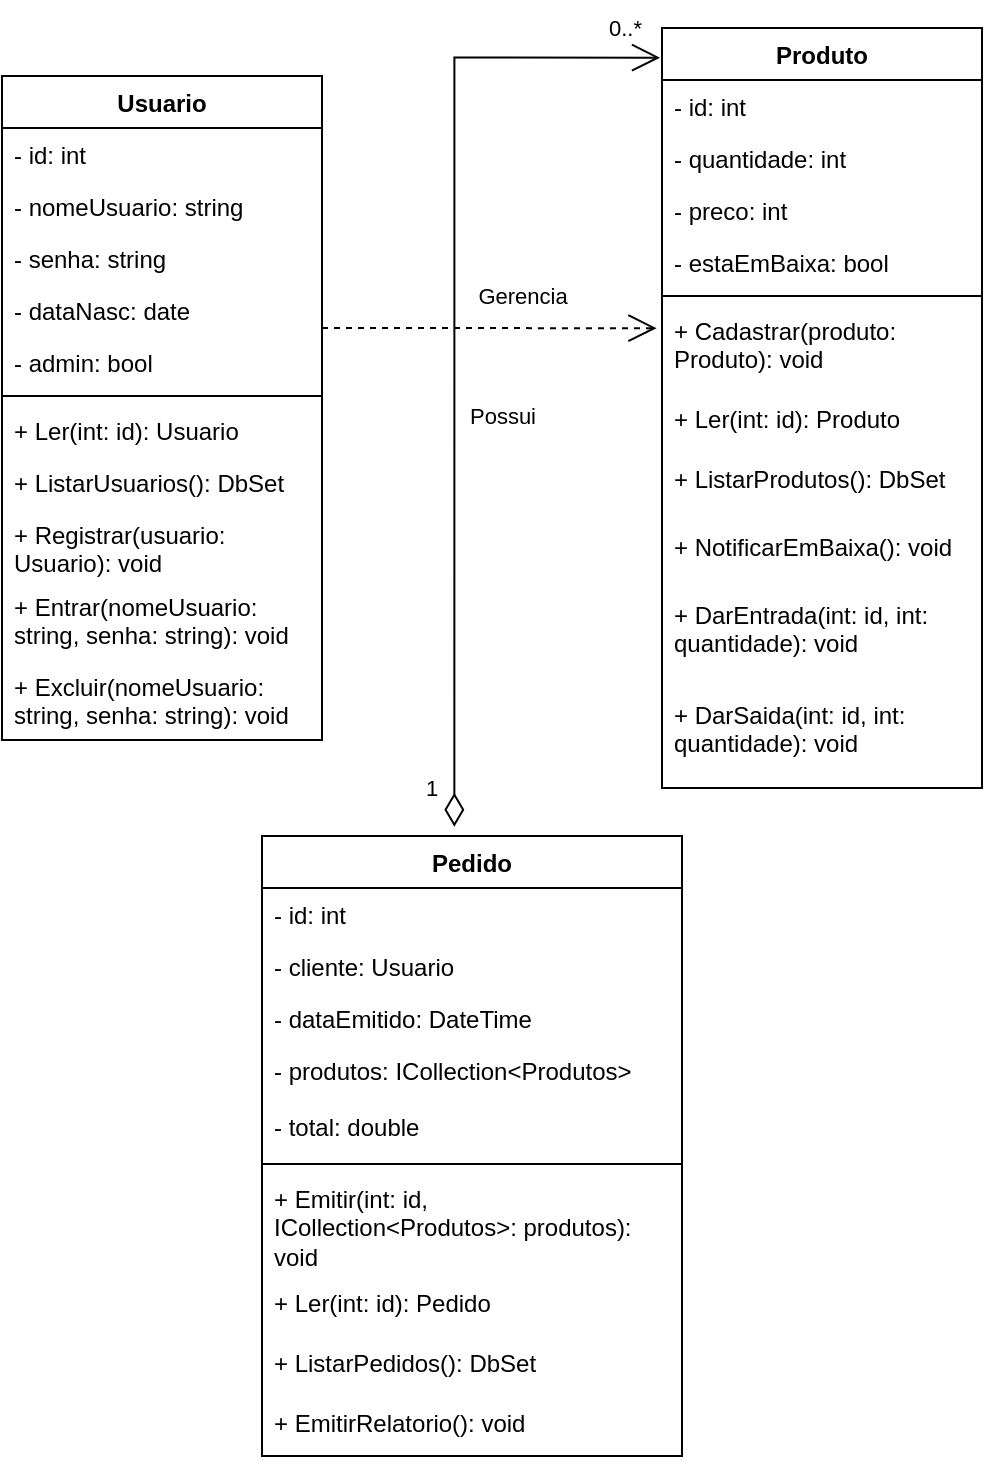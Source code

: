 <mxfile version="21.7.5" type="device">
  <diagram id="C5RBs43oDa-KdzZeNtuy" name="Page-1">
    <mxGraphModel dx="1028" dy="638" grid="1" gridSize="10" guides="1" tooltips="1" connect="1" arrows="1" fold="1" page="1" pageScale="1" pageWidth="827" pageHeight="1169" math="0" shadow="0">
      <root>
        <mxCell id="WIyWlLk6GJQsqaUBKTNV-0" />
        <mxCell id="WIyWlLk6GJQsqaUBKTNV-1" parent="WIyWlLk6GJQsqaUBKTNV-0" />
        <mxCell id="rwn7yWxqM00RN5rTeE-C-0" value="Usuario" style="swimlane;fontStyle=1;align=center;verticalAlign=top;childLayout=stackLayout;horizontal=1;startSize=26;horizontalStack=0;resizeParent=1;resizeParentMax=0;resizeLast=0;collapsible=1;marginBottom=0;whiteSpace=wrap;html=1;gradientColor=none;" vertex="1" parent="WIyWlLk6GJQsqaUBKTNV-1">
          <mxGeometry x="160" y="270" width="160" height="332" as="geometry" />
        </mxCell>
        <mxCell id="rwn7yWxqM00RN5rTeE-C-16" value="- id: int" style="text;strokeColor=none;fillColor=none;align=left;verticalAlign=top;spacingLeft=4;spacingRight=4;overflow=hidden;rotatable=0;points=[[0,0.5],[1,0.5]];portConstraint=eastwest;whiteSpace=wrap;html=1;" vertex="1" parent="rwn7yWxqM00RN5rTeE-C-0">
          <mxGeometry y="26" width="160" height="26" as="geometry" />
        </mxCell>
        <mxCell id="rwn7yWxqM00RN5rTeE-C-1" value="- nomeUsuario: string" style="text;strokeColor=none;fillColor=none;align=left;verticalAlign=top;spacingLeft=4;spacingRight=4;overflow=hidden;rotatable=0;points=[[0,0.5],[1,0.5]];portConstraint=eastwest;whiteSpace=wrap;html=1;" vertex="1" parent="rwn7yWxqM00RN5rTeE-C-0">
          <mxGeometry y="52" width="160" height="26" as="geometry" />
        </mxCell>
        <mxCell id="rwn7yWxqM00RN5rTeE-C-8" value="- senha: string" style="text;strokeColor=none;fillColor=none;align=left;verticalAlign=top;spacingLeft=4;spacingRight=4;overflow=hidden;rotatable=0;points=[[0,0.5],[1,0.5]];portConstraint=eastwest;whiteSpace=wrap;html=1;" vertex="1" parent="rwn7yWxqM00RN5rTeE-C-0">
          <mxGeometry y="78" width="160" height="26" as="geometry" />
        </mxCell>
        <mxCell id="rwn7yWxqM00RN5rTeE-C-4" value="- dataNasc: date" style="text;strokeColor=none;fillColor=none;align=left;verticalAlign=top;spacingLeft=4;spacingRight=4;overflow=hidden;rotatable=0;points=[[0,0.5],[1,0.5]];portConstraint=eastwest;whiteSpace=wrap;html=1;" vertex="1" parent="rwn7yWxqM00RN5rTeE-C-0">
          <mxGeometry y="104" width="160" height="26" as="geometry" />
        </mxCell>
        <mxCell id="rwn7yWxqM00RN5rTeE-C-5" value="- admin: bool" style="text;strokeColor=none;fillColor=none;align=left;verticalAlign=top;spacingLeft=4;spacingRight=4;overflow=hidden;rotatable=0;points=[[0,0.5],[1,0.5]];portConstraint=eastwest;whiteSpace=wrap;html=1;" vertex="1" parent="rwn7yWxqM00RN5rTeE-C-0">
          <mxGeometry y="130" width="160" height="26" as="geometry" />
        </mxCell>
        <mxCell id="rwn7yWxqM00RN5rTeE-C-2" value="" style="line;strokeWidth=1;fillColor=none;align=left;verticalAlign=middle;spacingTop=-1;spacingLeft=3;spacingRight=3;rotatable=0;labelPosition=right;points=[];portConstraint=eastwest;strokeColor=inherit;" vertex="1" parent="rwn7yWxqM00RN5rTeE-C-0">
          <mxGeometry y="156" width="160" height="8" as="geometry" />
        </mxCell>
        <mxCell id="rwn7yWxqM00RN5rTeE-C-43" value="+ Ler(int: id): Usuario" style="text;strokeColor=none;fillColor=none;align=left;verticalAlign=top;spacingLeft=4;spacingRight=4;overflow=hidden;rotatable=0;points=[[0,0.5],[1,0.5]];portConstraint=eastwest;whiteSpace=wrap;html=1;" vertex="1" parent="rwn7yWxqM00RN5rTeE-C-0">
          <mxGeometry y="164" width="160" height="26" as="geometry" />
        </mxCell>
        <mxCell id="rwn7yWxqM00RN5rTeE-C-44" value="+ ListarUsuarios(): DbSet" style="text;strokeColor=none;fillColor=none;align=left;verticalAlign=top;spacingLeft=4;spacingRight=4;overflow=hidden;rotatable=0;points=[[0,0.5],[1,0.5]];portConstraint=eastwest;whiteSpace=wrap;html=1;" vertex="1" parent="rwn7yWxqM00RN5rTeE-C-0">
          <mxGeometry y="190" width="160" height="26" as="geometry" />
        </mxCell>
        <mxCell id="rwn7yWxqM00RN5rTeE-C-3" value="+ Registrar(usuario: Usuario): void" style="text;strokeColor=none;fillColor=none;align=left;verticalAlign=top;spacingLeft=4;spacingRight=4;overflow=hidden;rotatable=0;points=[[0,0.5],[1,0.5]];portConstraint=eastwest;whiteSpace=wrap;html=1;" vertex="1" parent="rwn7yWxqM00RN5rTeE-C-0">
          <mxGeometry y="216" width="160" height="36" as="geometry" />
        </mxCell>
        <mxCell id="rwn7yWxqM00RN5rTeE-C-9" value="+ Entrar(nomeUsuario: string, senha: string): void" style="text;strokeColor=none;fillColor=none;align=left;verticalAlign=top;spacingLeft=4;spacingRight=4;overflow=hidden;rotatable=0;points=[[0,0.5],[1,0.5]];portConstraint=eastwest;whiteSpace=wrap;html=1;" vertex="1" parent="rwn7yWxqM00RN5rTeE-C-0">
          <mxGeometry y="252" width="160" height="40" as="geometry" />
        </mxCell>
        <mxCell id="rwn7yWxqM00RN5rTeE-C-10" value="+ Excluir(nomeUsuario: string, senha: string): void" style="text;strokeColor=none;fillColor=none;align=left;verticalAlign=top;spacingLeft=4;spacingRight=4;overflow=hidden;rotatable=0;points=[[0,0.5],[1,0.5]];portConstraint=eastwest;whiteSpace=wrap;html=1;" vertex="1" parent="rwn7yWxqM00RN5rTeE-C-0">
          <mxGeometry y="292" width="160" height="40" as="geometry" />
        </mxCell>
        <mxCell id="rwn7yWxqM00RN5rTeE-C-12" value="Produto" style="swimlane;fontStyle=1;align=center;verticalAlign=top;childLayout=stackLayout;horizontal=1;startSize=26;horizontalStack=0;resizeParent=1;resizeParentMax=0;resizeLast=0;collapsible=1;marginBottom=0;whiteSpace=wrap;html=1;" vertex="1" parent="WIyWlLk6GJQsqaUBKTNV-1">
          <mxGeometry x="490" y="246" width="160" height="380" as="geometry" />
        </mxCell>
        <mxCell id="rwn7yWxqM00RN5rTeE-C-13" value="- id: int" style="text;strokeColor=none;fillColor=none;align=left;verticalAlign=top;spacingLeft=4;spacingRight=4;overflow=hidden;rotatable=0;points=[[0,0.5],[1,0.5]];portConstraint=eastwest;whiteSpace=wrap;html=1;" vertex="1" parent="rwn7yWxqM00RN5rTeE-C-12">
          <mxGeometry y="26" width="160" height="26" as="geometry" />
        </mxCell>
        <mxCell id="rwn7yWxqM00RN5rTeE-C-17" value="- quantidade: int" style="text;strokeColor=none;fillColor=none;align=left;verticalAlign=top;spacingLeft=4;spacingRight=4;overflow=hidden;rotatable=0;points=[[0,0.5],[1,0.5]];portConstraint=eastwest;whiteSpace=wrap;html=1;" vertex="1" parent="rwn7yWxqM00RN5rTeE-C-12">
          <mxGeometry y="52" width="160" height="26" as="geometry" />
        </mxCell>
        <mxCell id="rwn7yWxqM00RN5rTeE-C-19" value="- preco: int" style="text;strokeColor=none;fillColor=none;align=left;verticalAlign=top;spacingLeft=4;spacingRight=4;overflow=hidden;rotatable=0;points=[[0,0.5],[1,0.5]];portConstraint=eastwest;whiteSpace=wrap;html=1;" vertex="1" parent="rwn7yWxqM00RN5rTeE-C-12">
          <mxGeometry y="78" width="160" height="26" as="geometry" />
        </mxCell>
        <mxCell id="rwn7yWxqM00RN5rTeE-C-21" value="- estaEmBaixa: bool" style="text;strokeColor=none;fillColor=none;align=left;verticalAlign=top;spacingLeft=4;spacingRight=4;overflow=hidden;rotatable=0;points=[[0,0.5],[1,0.5]];portConstraint=eastwest;whiteSpace=wrap;html=1;" vertex="1" parent="rwn7yWxqM00RN5rTeE-C-12">
          <mxGeometry y="104" width="160" height="26" as="geometry" />
        </mxCell>
        <mxCell id="rwn7yWxqM00RN5rTeE-C-14" value="" style="line;strokeWidth=1;fillColor=none;align=left;verticalAlign=middle;spacingTop=-1;spacingLeft=3;spacingRight=3;rotatable=0;labelPosition=right;points=[];portConstraint=eastwest;strokeColor=inherit;" vertex="1" parent="rwn7yWxqM00RN5rTeE-C-12">
          <mxGeometry y="130" width="160" height="8" as="geometry" />
        </mxCell>
        <mxCell id="rwn7yWxqM00RN5rTeE-C-18" value="+ Cadastrar(produto: Produto): void" style="text;strokeColor=none;fillColor=none;align=left;verticalAlign=top;spacingLeft=4;spacingRight=4;overflow=hidden;rotatable=0;points=[[0,0.5],[1,0.5]];portConstraint=eastwest;whiteSpace=wrap;html=1;" vertex="1" parent="rwn7yWxqM00RN5rTeE-C-12">
          <mxGeometry y="138" width="160" height="44" as="geometry" />
        </mxCell>
        <mxCell id="rwn7yWxqM00RN5rTeE-C-15" value="+ Ler(int: id): Produto" style="text;strokeColor=none;fillColor=none;align=left;verticalAlign=top;spacingLeft=4;spacingRight=4;overflow=hidden;rotatable=0;points=[[0,0.5],[1,0.5]];portConstraint=eastwest;whiteSpace=wrap;html=1;" vertex="1" parent="rwn7yWxqM00RN5rTeE-C-12">
          <mxGeometry y="182" width="160" height="30" as="geometry" />
        </mxCell>
        <mxCell id="rwn7yWxqM00RN5rTeE-C-20" value="+ ListarProdutos(): DbSet" style="text;strokeColor=none;fillColor=none;align=left;verticalAlign=top;spacingLeft=4;spacingRight=4;overflow=hidden;rotatable=0;points=[[0,0.5],[1,0.5]];portConstraint=eastwest;whiteSpace=wrap;html=1;" vertex="1" parent="rwn7yWxqM00RN5rTeE-C-12">
          <mxGeometry y="212" width="160" height="34" as="geometry" />
        </mxCell>
        <mxCell id="rwn7yWxqM00RN5rTeE-C-22" value="+ NotificarEmBaixa(): void" style="text;strokeColor=none;fillColor=none;align=left;verticalAlign=top;spacingLeft=4;spacingRight=4;overflow=hidden;rotatable=0;points=[[0,0.5],[1,0.5]];portConstraint=eastwest;whiteSpace=wrap;html=1;" vertex="1" parent="rwn7yWxqM00RN5rTeE-C-12">
          <mxGeometry y="246" width="160" height="34" as="geometry" />
        </mxCell>
        <mxCell id="rwn7yWxqM00RN5rTeE-C-36" value="+ DarEntrada(int: id, int: quantidade): void" style="text;strokeColor=none;fillColor=none;align=left;verticalAlign=top;spacingLeft=4;spacingRight=4;overflow=hidden;rotatable=0;points=[[0,0.5],[1,0.5]];portConstraint=eastwest;whiteSpace=wrap;html=1;" vertex="1" parent="rwn7yWxqM00RN5rTeE-C-12">
          <mxGeometry y="280" width="160" height="50" as="geometry" />
        </mxCell>
        <mxCell id="rwn7yWxqM00RN5rTeE-C-37" value="+ DarSaida(int: id, int: quantidade): void" style="text;strokeColor=none;fillColor=none;align=left;verticalAlign=top;spacingLeft=4;spacingRight=4;overflow=hidden;rotatable=0;points=[[0,0.5],[1,0.5]];portConstraint=eastwest;whiteSpace=wrap;html=1;" vertex="1" parent="rwn7yWxqM00RN5rTeE-C-12">
          <mxGeometry y="330" width="160" height="50" as="geometry" />
        </mxCell>
        <mxCell id="rwn7yWxqM00RN5rTeE-C-28" value="Gerencia" style="endArrow=open;endSize=12;dashed=1;html=1;rounded=0;entryX=-0.017;entryY=0.275;entryDx=0;entryDy=0;entryPerimeter=0;" edge="1" parent="WIyWlLk6GJQsqaUBKTNV-1" target="rwn7yWxqM00RN5rTeE-C-18">
          <mxGeometry x="0.196" y="16" width="160" relative="1" as="geometry">
            <mxPoint x="320" y="396" as="sourcePoint" />
            <mxPoint x="480" y="396" as="targetPoint" />
            <mxPoint as="offset" />
          </mxGeometry>
        </mxCell>
        <mxCell id="rwn7yWxqM00RN5rTeE-C-38" value="Pedido" style="swimlane;fontStyle=1;align=center;verticalAlign=top;childLayout=stackLayout;horizontal=1;startSize=26;horizontalStack=0;resizeParent=1;resizeParentMax=0;resizeLast=0;collapsible=1;marginBottom=0;whiteSpace=wrap;html=1;" vertex="1" parent="WIyWlLk6GJQsqaUBKTNV-1">
          <mxGeometry x="290" y="650" width="210" height="310" as="geometry" />
        </mxCell>
        <mxCell id="rwn7yWxqM00RN5rTeE-C-39" value="- id: int" style="text;strokeColor=none;fillColor=none;align=left;verticalAlign=top;spacingLeft=4;spacingRight=4;overflow=hidden;rotatable=0;points=[[0,0.5],[1,0.5]];portConstraint=eastwest;whiteSpace=wrap;html=1;" vertex="1" parent="rwn7yWxqM00RN5rTeE-C-38">
          <mxGeometry y="26" width="210" height="26" as="geometry" />
        </mxCell>
        <mxCell id="rwn7yWxqM00RN5rTeE-C-51" value="- cliente: Usuario" style="text;strokeColor=none;fillColor=none;align=left;verticalAlign=top;spacingLeft=4;spacingRight=4;overflow=hidden;rotatable=0;points=[[0,0.5],[1,0.5]];portConstraint=eastwest;whiteSpace=wrap;html=1;" vertex="1" parent="rwn7yWxqM00RN5rTeE-C-38">
          <mxGeometry y="52" width="210" height="26" as="geometry" />
        </mxCell>
        <mxCell id="rwn7yWxqM00RN5rTeE-C-49" value="- dataEmitido: DateTime" style="text;strokeColor=none;fillColor=none;align=left;verticalAlign=top;spacingLeft=4;spacingRight=4;overflow=hidden;rotatable=0;points=[[0,0.5],[1,0.5]];portConstraint=eastwest;whiteSpace=wrap;html=1;" vertex="1" parent="rwn7yWxqM00RN5rTeE-C-38">
          <mxGeometry y="78" width="210" height="26" as="geometry" />
        </mxCell>
        <mxCell id="rwn7yWxqM00RN5rTeE-C-42" value="- produtos: ICollection&amp;lt;Produtos&amp;gt;" style="text;strokeColor=none;fillColor=none;align=left;verticalAlign=top;spacingLeft=4;spacingRight=4;overflow=hidden;rotatable=0;points=[[0,0.5],[1,0.5]];portConstraint=eastwest;whiteSpace=wrap;html=1;" vertex="1" parent="rwn7yWxqM00RN5rTeE-C-38">
          <mxGeometry y="104" width="210" height="28" as="geometry" />
        </mxCell>
        <mxCell id="rwn7yWxqM00RN5rTeE-C-50" value="- total: double" style="text;strokeColor=none;fillColor=none;align=left;verticalAlign=top;spacingLeft=4;spacingRight=4;overflow=hidden;rotatable=0;points=[[0,0.5],[1,0.5]];portConstraint=eastwest;whiteSpace=wrap;html=1;" vertex="1" parent="rwn7yWxqM00RN5rTeE-C-38">
          <mxGeometry y="132" width="210" height="28" as="geometry" />
        </mxCell>
        <mxCell id="rwn7yWxqM00RN5rTeE-C-40" value="" style="line;strokeWidth=1;fillColor=none;align=left;verticalAlign=middle;spacingTop=-1;spacingLeft=3;spacingRight=3;rotatable=0;labelPosition=right;points=[];portConstraint=eastwest;strokeColor=inherit;" vertex="1" parent="rwn7yWxqM00RN5rTeE-C-38">
          <mxGeometry y="160" width="210" height="8" as="geometry" />
        </mxCell>
        <mxCell id="rwn7yWxqM00RN5rTeE-C-41" value="+ Emitir(int: id, ICollection&amp;lt;Produtos&amp;gt;: produtos): void" style="text;strokeColor=none;fillColor=none;align=left;verticalAlign=top;spacingLeft=4;spacingRight=4;overflow=hidden;rotatable=0;points=[[0,0.5],[1,0.5]];portConstraint=eastwest;whiteSpace=wrap;html=1;" vertex="1" parent="rwn7yWxqM00RN5rTeE-C-38">
          <mxGeometry y="168" width="210" height="52" as="geometry" />
        </mxCell>
        <mxCell id="rwn7yWxqM00RN5rTeE-C-46" value="+ Ler(int: id): Pedido" style="text;strokeColor=none;fillColor=none;align=left;verticalAlign=top;spacingLeft=4;spacingRight=4;overflow=hidden;rotatable=0;points=[[0,0.5],[1,0.5]];portConstraint=eastwest;whiteSpace=wrap;html=1;" vertex="1" parent="rwn7yWxqM00RN5rTeE-C-38">
          <mxGeometry y="220" width="210" height="30" as="geometry" />
        </mxCell>
        <mxCell id="rwn7yWxqM00RN5rTeE-C-48" value="+ ListarPedidos(): DbSet" style="text;strokeColor=none;fillColor=none;align=left;verticalAlign=top;spacingLeft=4;spacingRight=4;overflow=hidden;rotatable=0;points=[[0,0.5],[1,0.5]];portConstraint=eastwest;whiteSpace=wrap;html=1;" vertex="1" parent="rwn7yWxqM00RN5rTeE-C-38">
          <mxGeometry y="250" width="210" height="30" as="geometry" />
        </mxCell>
        <mxCell id="rwn7yWxqM00RN5rTeE-C-60" value="+ EmitirRelatorio(): void" style="text;strokeColor=none;fillColor=none;align=left;verticalAlign=top;spacingLeft=4;spacingRight=4;overflow=hidden;rotatable=0;points=[[0,0.5],[1,0.5]];portConstraint=eastwest;whiteSpace=wrap;html=1;" vertex="1" parent="rwn7yWxqM00RN5rTeE-C-38">
          <mxGeometry y="280" width="210" height="30" as="geometry" />
        </mxCell>
        <mxCell id="rwn7yWxqM00RN5rTeE-C-52" value="Possui" style="endArrow=open;html=1;endSize=12;startArrow=diamondThin;startSize=14;startFill=0;edgeStyle=orthogonalEdgeStyle;rounded=0;exitX=0.458;exitY=-0.015;exitDx=0;exitDy=0;exitPerimeter=0;entryX=-0.006;entryY=0.039;entryDx=0;entryDy=0;entryPerimeter=0;labelBackgroundColor=default;" edge="1" parent="WIyWlLk6GJQsqaUBKTNV-1" source="rwn7yWxqM00RN5rTeE-C-38" target="rwn7yWxqM00RN5rTeE-C-12">
          <mxGeometry x="-0.156" y="-24" relative="1" as="geometry">
            <mxPoint x="340" y="690" as="sourcePoint" />
            <mxPoint x="500" y="690" as="targetPoint" />
            <mxPoint as="offset" />
          </mxGeometry>
        </mxCell>
        <mxCell id="rwn7yWxqM00RN5rTeE-C-53" value="1" style="edgeLabel;resizable=0;html=1;align=left;verticalAlign=top;" connectable="0" vertex="1" parent="rwn7yWxqM00RN5rTeE-C-52">
          <mxGeometry x="-1" relative="1" as="geometry">
            <mxPoint x="-16" y="-32" as="offset" />
          </mxGeometry>
        </mxCell>
        <mxCell id="rwn7yWxqM00RN5rTeE-C-54" value="0..*" style="edgeLabel;resizable=0;html=1;align=right;verticalAlign=top;" connectable="0" vertex="1" parent="rwn7yWxqM00RN5rTeE-C-52">
          <mxGeometry x="1" relative="1" as="geometry">
            <mxPoint x="-9" y="-28" as="offset" />
          </mxGeometry>
        </mxCell>
      </root>
    </mxGraphModel>
  </diagram>
</mxfile>
